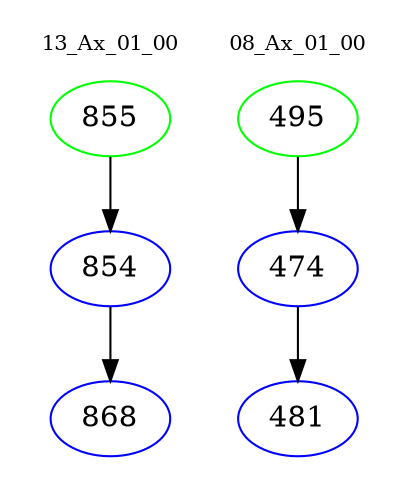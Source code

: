 digraph{
subgraph cluster_0 {
color = white
label = "13_Ax_01_00";
fontsize=10;
T0_855 [label="855", color="green"]
T0_855 -> T0_854 [color="black"]
T0_854 [label="854", color="blue"]
T0_854 -> T0_868 [color="black"]
T0_868 [label="868", color="blue"]
}
subgraph cluster_1 {
color = white
label = "08_Ax_01_00";
fontsize=10;
T1_495 [label="495", color="green"]
T1_495 -> T1_474 [color="black"]
T1_474 [label="474", color="blue"]
T1_474 -> T1_481 [color="black"]
T1_481 [label="481", color="blue"]
}
}
